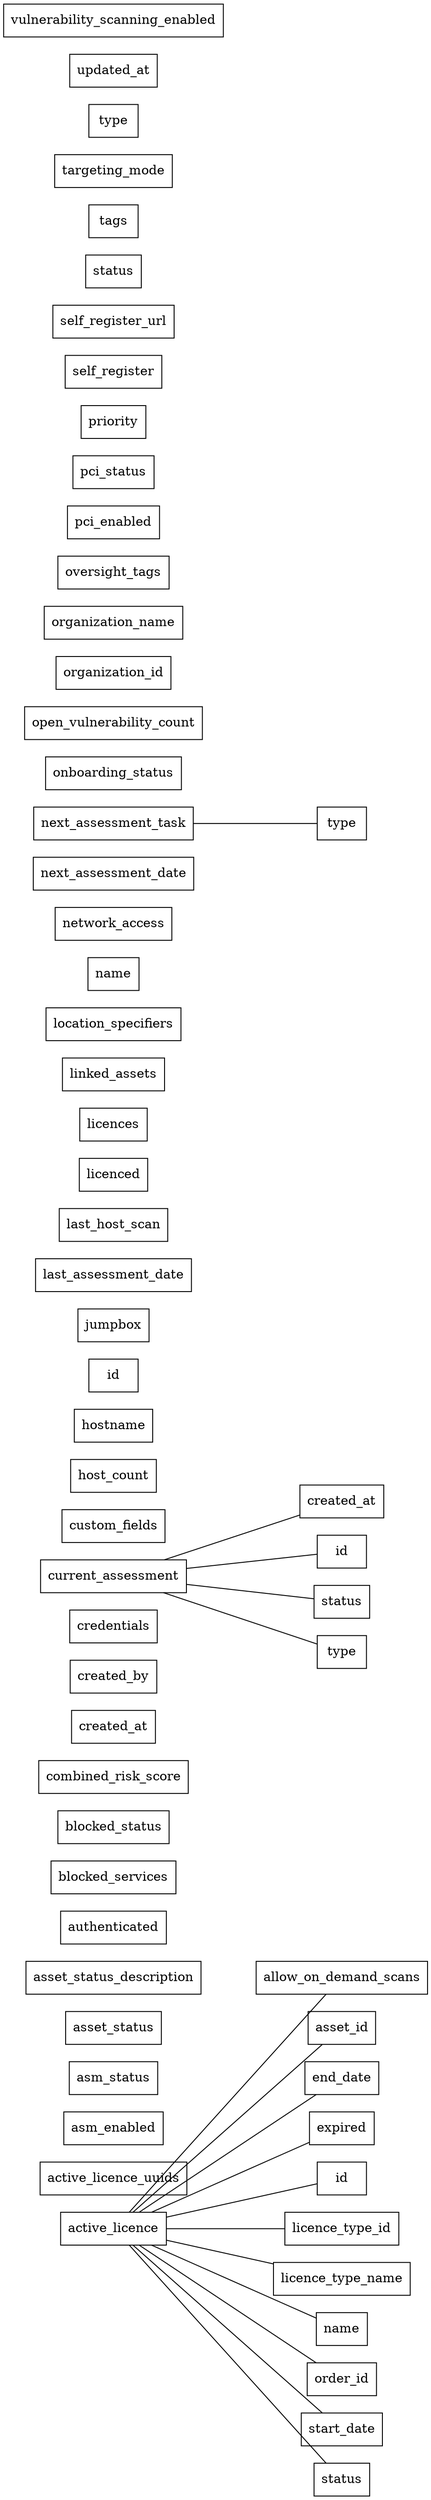 digraph {
  rankdir=LR;
  concentrate=true;
  node [shape=record];
  edge [arrowhead=none];
  splines=false;

  active_licence_allow_on_demand_scans [label=allow_on_demand_scans];
  active_licence -> active_licence_allow_on_demand_scans;
  active_licence_asset_id [label=asset_id];
  active_licence -> active_licence_asset_id;
  active_licence_end_date [label=end_date];
  active_licence -> active_licence_end_date;
  active_licence_expired [label=expired];
  active_licence -> active_licence_expired;
  active_licence_id [label=id];
  active_licence -> active_licence_id;
  active_licence_licence_type_id [label=licence_type_id];
  active_licence -> active_licence_licence_type_id;
  active_licence_licence_type_name [label=licence_type_name];
  active_licence -> active_licence_licence_type_name;
  active_licence_name [label=name];
  active_licence -> active_licence_name;
  active_licence_order_id [label=order_id];
  active_licence -> active_licence_order_id;
  active_licence_start_date [label=start_date];
  active_licence -> active_licence_start_date;
  active_licence_status [label=status];
  active_licence -> active_licence_status;
  active_licence_uuids;
  asm_enabled;
  asm_status;
  asset_status;
  asset_status_description;
  authenticated;
  blocked_services;
  blocked_status;
  combined_risk_score;
  created_at;
  created_by;
  credentials;
  current_assessment;
  current_assessment_created_at [label=created_at];
  current_assessment -> current_assessment_created_at;
  current_assessment_id [label=id];
  current_assessment -> current_assessment_id;
  current_assessment_status [label=status];
  current_assessment -> current_assessment_status;
  current_assessment_type [label=type];
  current_assessment -> current_assessment_type;
  custom_fields;
  host_count;
  hostname;
  id;
  jumpbox;
  last_assessment_date;
  last_host_scan;
  licenced;
  licences;
  linked_assets;
  location_specifiers;
  name;
  network_access;
  next_assessment_date;
  next_assessment_task_type [label=type];
  next_assessment_task -> next_assessment_task_type;
  onboarding_status;
  open_vulnerability_count;
  organization_id;
  organization_name;
  oversight_tags;
  pci_enabled;
  pci_status;
  priority;
  self_register;
  self_register_url;
  status;
  tags;
  targeting_mode;
  type;
  updated_at;
  vulnerability_scanning_enabled;
}